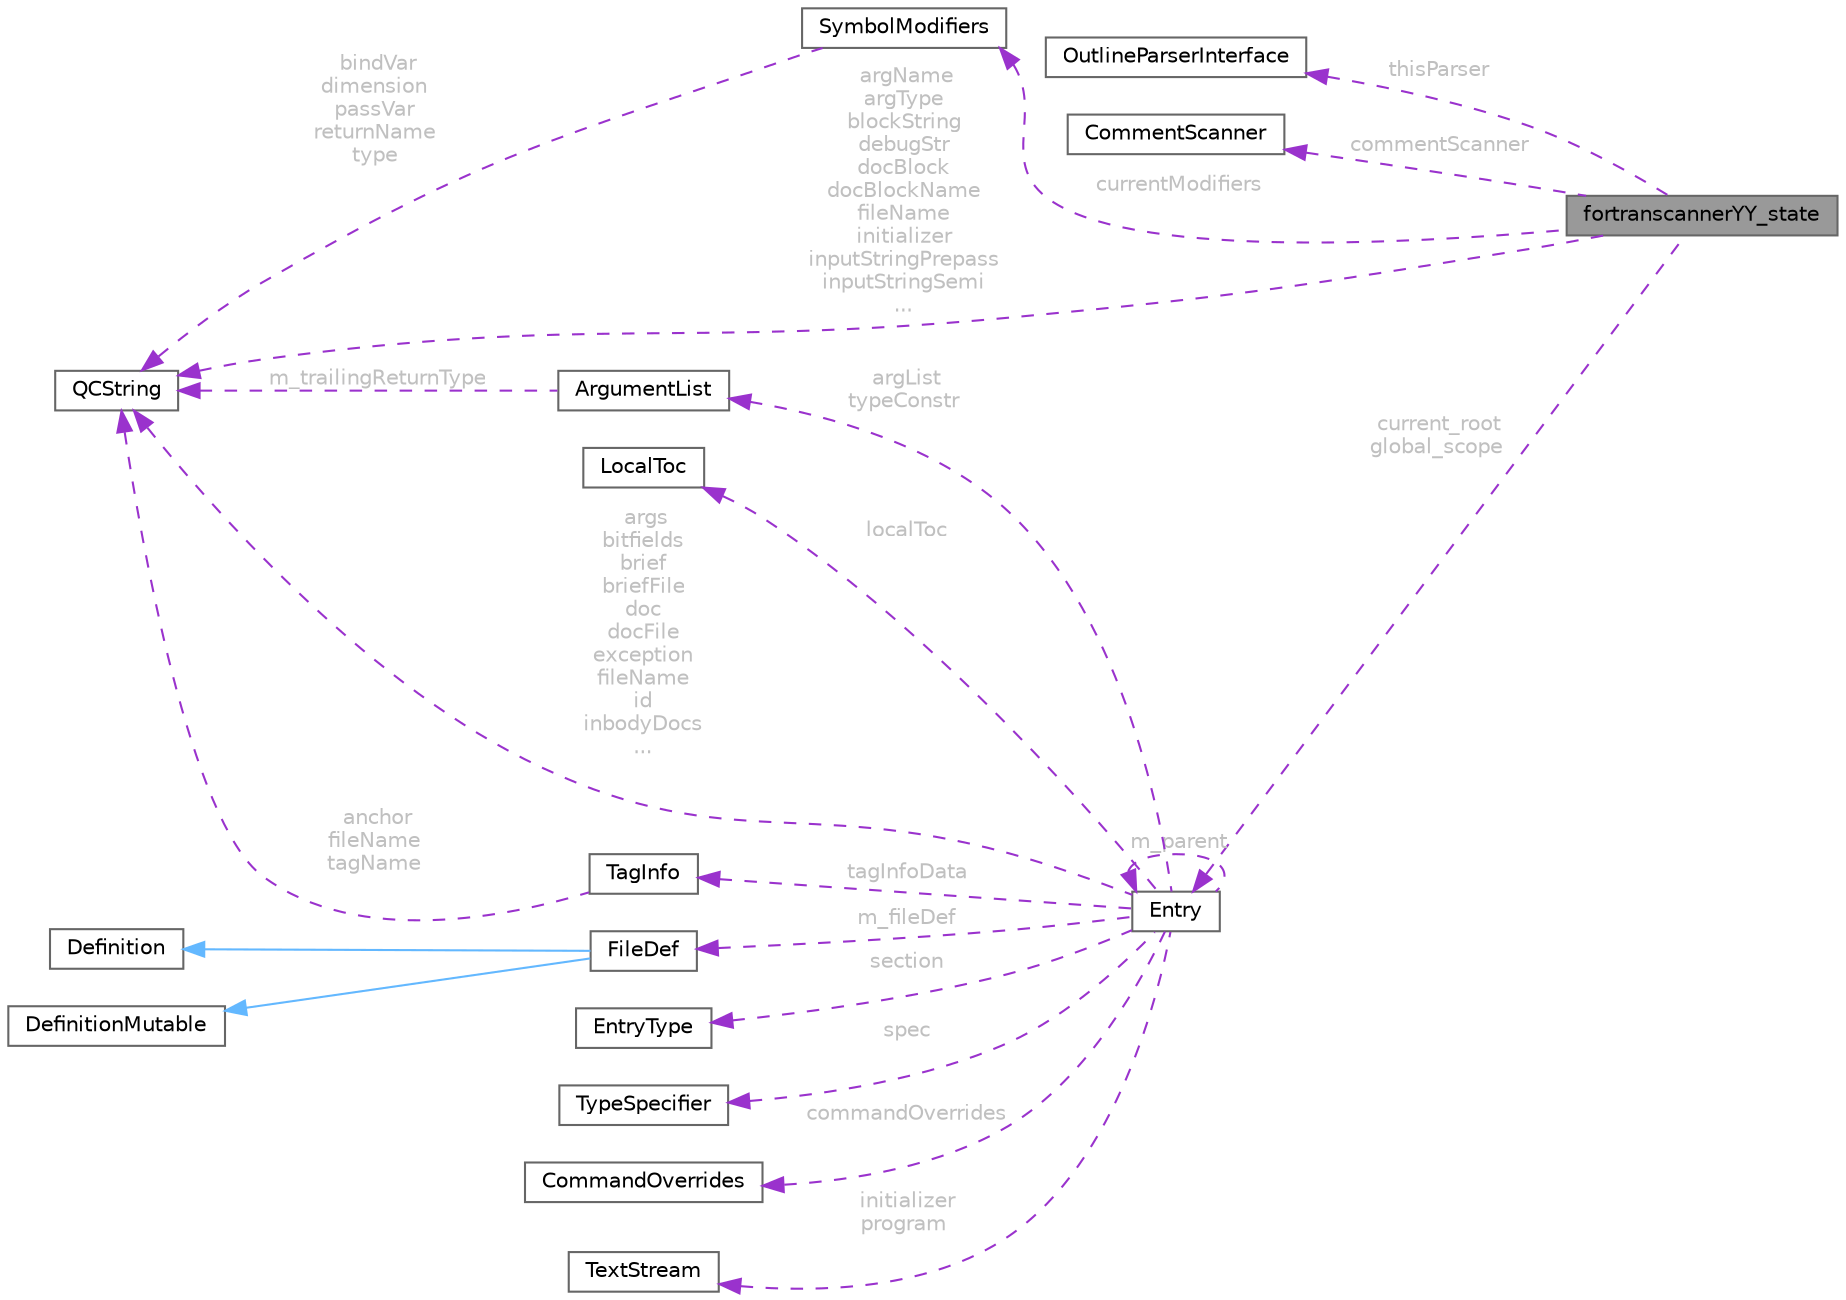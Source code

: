 digraph "fortranscannerYY_state"
{
 // INTERACTIVE_SVG=YES
 // LATEX_PDF_SIZE
  bgcolor="transparent";
  edge [fontname=Helvetica,fontsize=10,labelfontname=Helvetica,labelfontsize=10];
  node [fontname=Helvetica,fontsize=10,shape=box,height=0.2,width=0.4];
  rankdir="LR";
  Node1 [id="Node000001",label="fortranscannerYY_state",height=0.2,width=0.4,color="gray40", fillcolor="grey60", style="filled", fontcolor="black",tooltip=" "];
  Node2 -> Node1 [id="edge1_Node000001_Node000002",dir="back",color="darkorchid3",style="dashed",tooltip=" ",label=" thisParser",fontcolor="grey" ];
  Node2 [id="Node000002",label="OutlineParserInterface",height=0.2,width=0.4,color="gray40", fillcolor="white", style="filled",URL="$d5/d79/class_outline_parser_interface.html",tooltip="Abstract interface for outline parsers."];
  Node3 -> Node1 [id="edge2_Node000001_Node000003",dir="back",color="darkorchid3",style="dashed",tooltip=" ",label=" commentScanner",fontcolor="grey" ];
  Node3 [id="Node000003",label="CommentScanner",height=0.2,width=0.4,color="gray40", fillcolor="white", style="filled",URL="$d0/d6b/class_comment_scanner.html",tooltip=" "];
  Node4 -> Node1 [id="edge3_Node000001_Node000004",dir="back",color="darkorchid3",style="dashed",tooltip=" ",label=" argName\nargType\nblockString\ndebugStr\ndocBlock\ndocBlockName\nfileName\ninitializer\ninputStringPrepass\ninputStringSemi\n...",fontcolor="grey" ];
  Node4 [id="Node000004",label="QCString",height=0.2,width=0.4,color="gray40", fillcolor="white", style="filled",URL="$d9/d45/class_q_c_string.html",tooltip="This is an alternative implementation of QCString."];
  Node5 -> Node1 [id="edge4_Node000001_Node000005",dir="back",color="darkorchid3",style="dashed",tooltip=" ",label=" current_root\nglobal_scope",fontcolor="grey" ];
  Node5 [id="Node000005",label="Entry",height=0.2,width=0.4,color="gray40", fillcolor="white", style="filled",URL="$d4/dd7/class_entry.html",tooltip="Represents an unstructured piece of information, about an entity found in the sources."];
  Node6 -> Node5 [id="edge5_Node000005_Node000006",dir="back",color="darkorchid3",style="dashed",tooltip=" ",label=" section",fontcolor="grey" ];
  Node6 [id="Node000006",label="EntryType",height=0.2,width=0.4,color="gray40", fillcolor="white", style="filled",URL="$d0/d32/class_entry_type.html",tooltip="Wrapper class for the Entry type."];
  Node4 -> Node5 [id="edge6_Node000005_Node000004",dir="back",color="darkorchid3",style="dashed",tooltip=" ",label=" args\nbitfields\nbrief\nbriefFile\ndoc\ndocFile\nexception\nfileName\nid\ninbodyDocs\n...",fontcolor="grey" ];
  Node7 -> Node5 [id="edge7_Node000005_Node000007",dir="back",color="darkorchid3",style="dashed",tooltip=" ",label=" tagInfoData",fontcolor="grey" ];
  Node7 [id="Node000007",label="TagInfo",height=0.2,width=0.4,color="gray40", fillcolor="white", style="filled",URL="$d3/dc3/struct_tag_info.html",tooltip="This struct is used to capture the tag file information for an Entry."];
  Node4 -> Node7 [id="edge8_Node000007_Node000004",dir="back",color="darkorchid3",style="dashed",tooltip=" ",label=" anchor\nfileName\ntagName",fontcolor="grey" ];
  Node8 -> Node5 [id="edge9_Node000005_Node000008",dir="back",color="darkorchid3",style="dashed",tooltip=" ",label=" spec",fontcolor="grey" ];
  Node8 [id="Node000008",label="TypeSpecifier",height=0.2,width=0.4,color="gray40", fillcolor="white", style="filled",URL="$d7/dc8/class_type_specifier.html",tooltip="Wrapper class for a number of boolean properties."];
  Node9 -> Node5 [id="edge10_Node000005_Node000009",dir="back",color="darkorchid3",style="dashed",tooltip=" ",label=" commandOverrides",fontcolor="grey" ];
  Node9 [id="Node000009",label="CommandOverrides",height=0.2,width=0.4,color="gray40", fillcolor="white", style="filled",URL="$d7/d80/class_command_overrides.html",tooltip=" "];
  Node10 -> Node5 [id="edge11_Node000005_Node000010",dir="back",color="darkorchid3",style="dashed",tooltip=" ",label=" argList\ntypeConstr",fontcolor="grey" ];
  Node10 [id="Node000010",label="ArgumentList",height=0.2,width=0.4,color="gray40", fillcolor="white", style="filled",URL="$d7/df8/class_argument_list.html",tooltip="This class represents an function or template argument list."];
  Node4 -> Node10 [id="edge12_Node000010_Node000004",dir="back",color="darkorchid3",style="dashed",tooltip=" ",label=" m_trailingReturnType",fontcolor="grey" ];
  Node11 -> Node5 [id="edge13_Node000005_Node000011",dir="back",color="darkorchid3",style="dashed",tooltip=" ",label=" initializer\nprogram",fontcolor="grey" ];
  Node11 [id="Node000011",label="TextStream",height=0.2,width=0.4,color="gray40", fillcolor="white", style="filled",URL="$d3/d30/class_text_stream.html",tooltip="Text streaming class that buffers data."];
  Node12 -> Node5 [id="edge14_Node000005_Node000012",dir="back",color="darkorchid3",style="dashed",tooltip=" ",label=" localToc",fontcolor="grey" ];
  Node12 [id="Node000012",label="LocalToc",height=0.2,width=0.4,color="gray40", fillcolor="white", style="filled",URL="$da/d1d/class_local_toc.html",tooltip=" "];
  Node5 -> Node5 [id="edge15_Node000005_Node000005",dir="back",color="darkorchid3",style="dashed",tooltip=" ",label=" m_parent",fontcolor="grey" ];
  Node13 -> Node5 [id="edge16_Node000005_Node000013",dir="back",color="darkorchid3",style="dashed",tooltip=" ",label=" m_fileDef",fontcolor="grey" ];
  Node13 [id="Node000013",label="FileDef",height=0.2,width=0.4,color="gray40", fillcolor="white", style="filled",URL="$de/db0/class_file_def.html",tooltip="A model of a file symbol."];
  Node14 -> Node13 [id="edge17_Node000013_Node000014",dir="back",color="steelblue1",style="solid",tooltip=" "];
  Node14 [id="Node000014",label="DefinitionMutable",height=0.2,width=0.4,color="gray40", fillcolor="white", style="filled",URL="$d0/d46/class_definition_mutable.html",tooltip=" "];
  Node15 -> Node13 [id="edge18_Node000013_Node000015",dir="back",color="steelblue1",style="solid",tooltip=" "];
  Node15 [id="Node000015",label="Definition",height=0.2,width=0.4,color="gray40", fillcolor="white", style="filled",URL="$d5/dcc/class_definition.html",tooltip="The common base class of all entity definitions found in the sources."];
  Node16 -> Node1 [id="edge19_Node000001_Node000016",dir="back",color="darkorchid3",style="dashed",tooltip=" ",label=" currentModifiers",fontcolor="grey" ];
  Node16 [id="Node000016",label="SymbolModifiers",height=0.2,width=0.4,color="gray40", fillcolor="white", style="filled",URL="$df/d1b/struct_symbol_modifiers.html",tooltip="Holds yyextra->modifiers (ie attributes) for one symbol (variable, function, etc)"];
  Node4 -> Node16 [id="edge20_Node000016_Node000004",dir="back",color="darkorchid3",style="dashed",tooltip=" ",label=" bindVar\ndimension\npassVar\nreturnName\ntype",fontcolor="grey" ];
}
